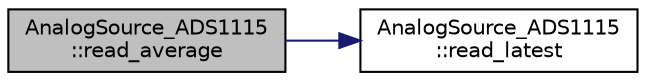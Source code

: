 digraph "AnalogSource_ADS1115::read_average"
{
 // INTERACTIVE_SVG=YES
  edge [fontname="Helvetica",fontsize="10",labelfontname="Helvetica",labelfontsize="10"];
  node [fontname="Helvetica",fontsize="10",shape=record];
  rankdir="LR";
  Node1 [label="AnalogSource_ADS1115\l::read_average",height=0.2,width=0.4,color="black", fillcolor="grey75", style="filled", fontcolor="black"];
  Node1 -> Node2 [color="midnightblue",fontsize="10",style="solid",fontname="Helvetica"];
  Node2 [label="AnalogSource_ADS1115\l::read_latest",height=0.2,width=0.4,color="black", fillcolor="white", style="filled",URL="$classAnalogSource__ADS1115.html#a61b81824d9b4b33788198d3d185c9bb5"];
}
